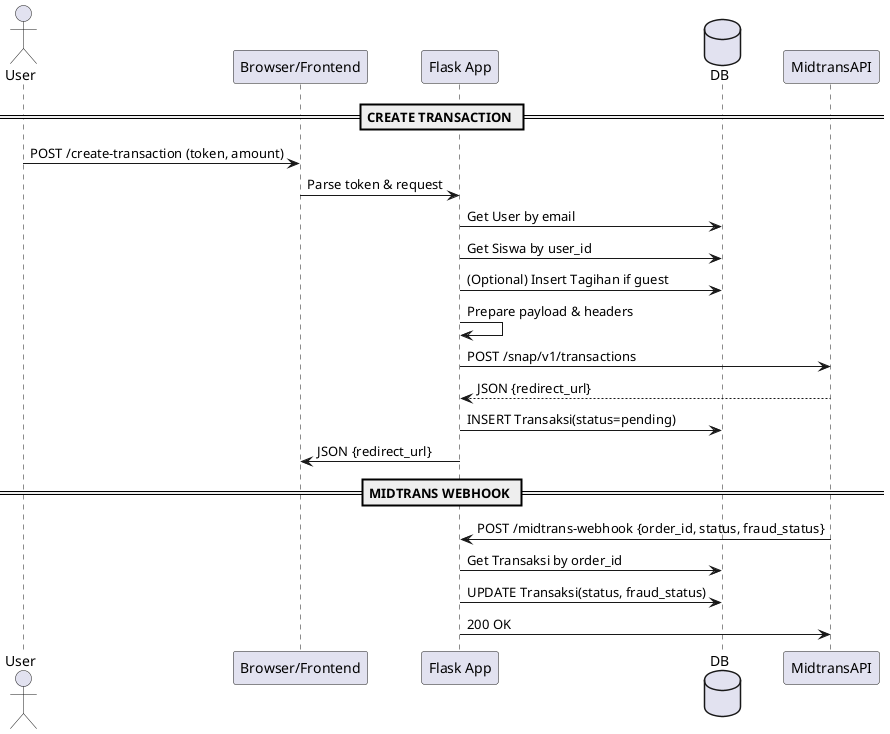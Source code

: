 @startuml
actor User
participant "Browser/Frontend" as B
participant "Flask App" as F
database DB
participant MidtransAPI as Midtrans

== CREATE TRANSACTION ==
User -> B: POST /create-transaction (token, amount)
B -> F: Parse token & request
F -> DB: Get User by email
F -> DB: Get Siswa by user_id
F -> DB: (Optional) Insert Tagihan if guest
F -> F: Prepare payload & headers
F -> Midtrans: POST /snap/v1/transactions
Midtrans --> F: JSON {redirect_url}
F -> DB: INSERT Transaksi(status=pending)
F -> B: JSON {redirect_url}

== MIDTRANS WEBHOOK ==
Midtrans -> F: POST /midtrans-webhook {order_id, status, fraud_status}
F -> DB: Get Transaksi by order_id
F -> DB: UPDATE Transaksi(status, fraud_status)
F -> Midtrans: 200 OK
@enduml
